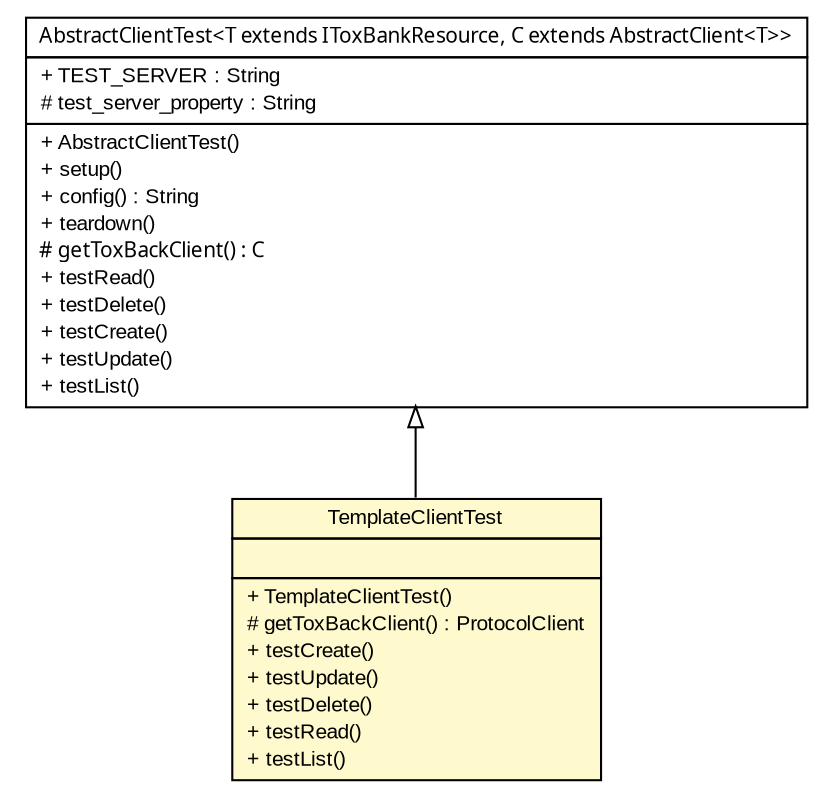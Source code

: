 #!/usr/local/bin/dot
#
# Class diagram 
# Generated by UmlGraph version 4.6 (http://www.spinellis.gr/sw/umlgraph)
#

digraph G {
	edge [fontname="arial",fontsize=10,labelfontname="arial",labelfontsize=10];
	node [fontname="arial",fontsize=10,shape=plaintext];
	// net.toxbank.client.resource.TemplateClientTest
	c34 [label=<<table border="0" cellborder="1" cellspacing="0" cellpadding="2" port="p" bgcolor="lemonChiffon" href="./TemplateClientTest.html">
		<tr><td><table border="0" cellspacing="0" cellpadding="1">
			<tr><td> TemplateClientTest </td></tr>
		</table></td></tr>
		<tr><td><table border="0" cellspacing="0" cellpadding="1">
			<tr><td align="left">  </td></tr>
		</table></td></tr>
		<tr><td><table border="0" cellspacing="0" cellpadding="1">
			<tr><td align="left"> + TemplateClientTest() </td></tr>
			<tr><td align="left"> # getToxBackClient() : ProtocolClient </td></tr>
			<tr><td align="left"> + testCreate() </td></tr>
			<tr><td align="left"> + testUpdate() </td></tr>
			<tr><td align="left"> + testDelete() </td></tr>
			<tr><td align="left"> + testRead() </td></tr>
			<tr><td align="left"> + testList() </td></tr>
		</table></td></tr>
		</table>>, fontname="arial", fontcolor="black", fontsize=10.0];
	// net.toxbank.client.resource.AbstractClientTest<T extends net.toxbank.client.resource.IToxBankResource, C extends net.toxbank.client.resource.AbstractClient<T>>
	c43 [label=<<table border="0" cellborder="1" cellspacing="0" cellpadding="2" port="p" href="./AbstractClientTest.html">
		<tr><td><table border="0" cellspacing="0" cellpadding="1">
			<tr><td><font face="ariali"> AbstractClientTest&lt;T extends IToxBankResource, C extends AbstractClient&lt;T&gt;&gt; </font></td></tr>
		</table></td></tr>
		<tr><td><table border="0" cellspacing="0" cellpadding="1">
			<tr><td align="left"> + TEST_SERVER : String </td></tr>
			<tr><td align="left"> # test_server_property : String </td></tr>
		</table></td></tr>
		<tr><td><table border="0" cellspacing="0" cellpadding="1">
			<tr><td align="left"> + AbstractClientTest() </td></tr>
			<tr><td align="left"> + setup() </td></tr>
			<tr><td align="left"> + config() : String </td></tr>
			<tr><td align="left"> + teardown() </td></tr>
			<tr><td align="left"><font face="ariali" point-size="10.0"> # getToxBackClient() : C </font></td></tr>
			<tr><td align="left"> + testRead() </td></tr>
			<tr><td align="left"> + testDelete() </td></tr>
			<tr><td align="left"> + testCreate() </td></tr>
			<tr><td align="left"> + testUpdate() </td></tr>
			<tr><td align="left"> + testList() </td></tr>
		</table></td></tr>
		</table>>, fontname="arial", fontcolor="black", fontsize=10.0];
	//net.toxbank.client.resource.TemplateClientTest extends net.toxbank.client.resource.AbstractClientTest<net.toxbank.client.resource.Protocol, net.toxbank.client.resource.ProtocolClient>
	c43:p -> c34:p [dir=back,arrowtail=empty];
}


